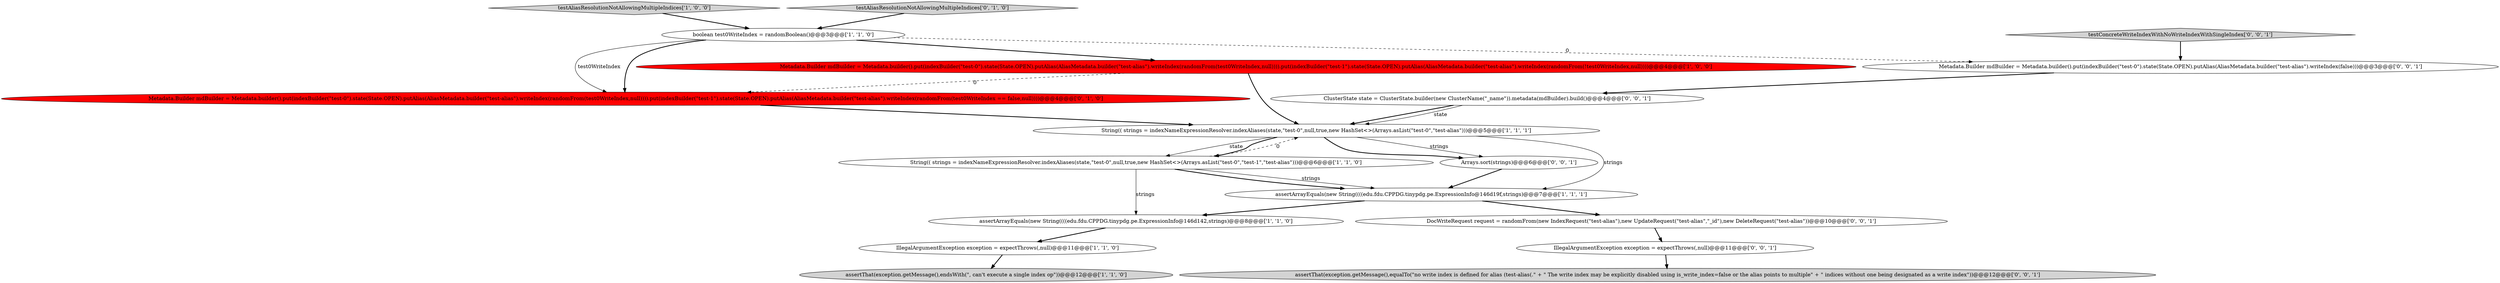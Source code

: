 digraph {
13 [style = filled, label = "Metadata.Builder mdBuilder = Metadata.builder().put(indexBuilder(\"test-0\").state(State.OPEN).putAlias(AliasMetadata.builder(\"test-alias\").writeIndex(false)))@@@3@@@['0', '0', '1']", fillcolor = white, shape = ellipse image = "AAA0AAABBB3BBB"];
4 [style = filled, label = "String(( strings = indexNameExpressionResolver.indexAliases(state,\"test-0\",null,true,new HashSet<>(Arrays.asList(\"test-0\",\"test-alias\")))@@@5@@@['1', '1', '1']", fillcolor = white, shape = ellipse image = "AAA0AAABBB1BBB"];
5 [style = filled, label = "String(( strings = indexNameExpressionResolver.indexAliases(state,\"test-0\",null,true,new HashSet<>(Arrays.asList(\"test-0\",\"test-1\",\"test-alias\")))@@@6@@@['1', '1', '0']", fillcolor = white, shape = ellipse image = "AAA0AAABBB1BBB"];
9 [style = filled, label = "Metadata.Builder mdBuilder = Metadata.builder().put(indexBuilder(\"test-0\").state(State.OPEN).putAlias(AliasMetadata.builder(\"test-alias\").writeIndex(randomFrom(test0WriteIndex,null)))).put(indexBuilder(\"test-1\").state(State.OPEN).putAlias(AliasMetadata.builder(\"test-alias\").writeIndex(randomFrom(test0WriteIndex == false,null))))@@@4@@@['0', '1', '0']", fillcolor = red, shape = ellipse image = "AAA1AAABBB2BBB"];
0 [style = filled, label = "assertArrayEquals(new String((((edu.fdu.CPPDG.tinypdg.pe.ExpressionInfo@146d142,strings)@@@8@@@['1', '1', '0']", fillcolor = white, shape = ellipse image = "AAA0AAABBB1BBB"];
1 [style = filled, label = "IllegalArgumentException exception = expectThrows(,null)@@@11@@@['1', '1', '0']", fillcolor = white, shape = ellipse image = "AAA0AAABBB1BBB"];
17 [style = filled, label = "Arrays.sort(strings)@@@6@@@['0', '0', '1']", fillcolor = white, shape = ellipse image = "AAA0AAABBB3BBB"];
11 [style = filled, label = "ClusterState state = ClusterState.builder(new ClusterName(\"_name\")).metadata(mdBuilder).build()@@@4@@@['0', '0', '1']", fillcolor = white, shape = ellipse image = "AAA0AAABBB3BBB"];
3 [style = filled, label = "testAliasResolutionNotAllowingMultipleIndices['1', '0', '0']", fillcolor = lightgray, shape = diamond image = "AAA0AAABBB1BBB"];
6 [style = filled, label = "assertThat(exception.getMessage(),endsWith(\", can't execute a single index op\"))@@@12@@@['1', '1', '0']", fillcolor = lightgray, shape = ellipse image = "AAA0AAABBB1BBB"];
8 [style = filled, label = "Metadata.Builder mdBuilder = Metadata.builder().put(indexBuilder(\"test-0\").state(State.OPEN).putAlias(AliasMetadata.builder(\"test-alias\").writeIndex(randomFrom(test0WriteIndex,null)))).put(indexBuilder(\"test-1\").state(State.OPEN).putAlias(AliasMetadata.builder(\"test-alias\").writeIndex(randomFrom(!test0WriteIndex,null))))@@@4@@@['1', '0', '0']", fillcolor = red, shape = ellipse image = "AAA1AAABBB1BBB"];
10 [style = filled, label = "testAliasResolutionNotAllowingMultipleIndices['0', '1', '0']", fillcolor = lightgray, shape = diamond image = "AAA0AAABBB2BBB"];
14 [style = filled, label = "IllegalArgumentException exception = expectThrows(,null)@@@11@@@['0', '0', '1']", fillcolor = white, shape = ellipse image = "AAA0AAABBB3BBB"];
2 [style = filled, label = "assertArrayEquals(new String((((edu.fdu.CPPDG.tinypdg.pe.ExpressionInfo@146d19f,strings)@@@7@@@['1', '1', '1']", fillcolor = white, shape = ellipse image = "AAA0AAABBB1BBB"];
7 [style = filled, label = "boolean test0WriteIndex = randomBoolean()@@@3@@@['1', '1', '0']", fillcolor = white, shape = ellipse image = "AAA0AAABBB1BBB"];
12 [style = filled, label = "assertThat(exception.getMessage(),equalTo(\"no write index is defined for alias (test-alias(.\" + \" The write index may be explicitly disabled using is_write_index=false or the alias points to multiple\" + \" indices without one being designated as a write index\"))@@@12@@@['0', '0', '1']", fillcolor = lightgray, shape = ellipse image = "AAA0AAABBB3BBB"];
16 [style = filled, label = "DocWriteRequest request = randomFrom(new IndexRequest(\"test-alias\"),new UpdateRequest(\"test-alias\",\"_id\"),new DeleteRequest(\"test-alias\"))@@@10@@@['0', '0', '1']", fillcolor = white, shape = ellipse image = "AAA0AAABBB3BBB"];
15 [style = filled, label = "testConcreteWriteIndexWithNoWriteIndexWithSingleIndex['0', '0', '1']", fillcolor = lightgray, shape = diamond image = "AAA0AAABBB3BBB"];
7->9 [style = solid, label="test0WriteIndex"];
15->13 [style = bold, label=""];
5->0 [style = solid, label="strings"];
4->2 [style = solid, label="strings"];
4->17 [style = bold, label=""];
9->4 [style = bold, label=""];
11->4 [style = bold, label=""];
4->5 [style = solid, label="state"];
7->8 [style = bold, label=""];
10->7 [style = bold, label=""];
13->11 [style = bold, label=""];
5->4 [style = dashed, label="0"];
5->2 [style = solid, label="strings"];
7->9 [style = bold, label=""];
8->9 [style = dashed, label="0"];
5->2 [style = bold, label=""];
11->4 [style = solid, label="state"];
2->0 [style = bold, label=""];
1->6 [style = bold, label=""];
17->2 [style = bold, label=""];
3->7 [style = bold, label=""];
4->17 [style = solid, label="strings"];
0->1 [style = bold, label=""];
14->12 [style = bold, label=""];
7->13 [style = dashed, label="0"];
16->14 [style = bold, label=""];
8->4 [style = bold, label=""];
4->5 [style = bold, label=""];
2->16 [style = bold, label=""];
}
